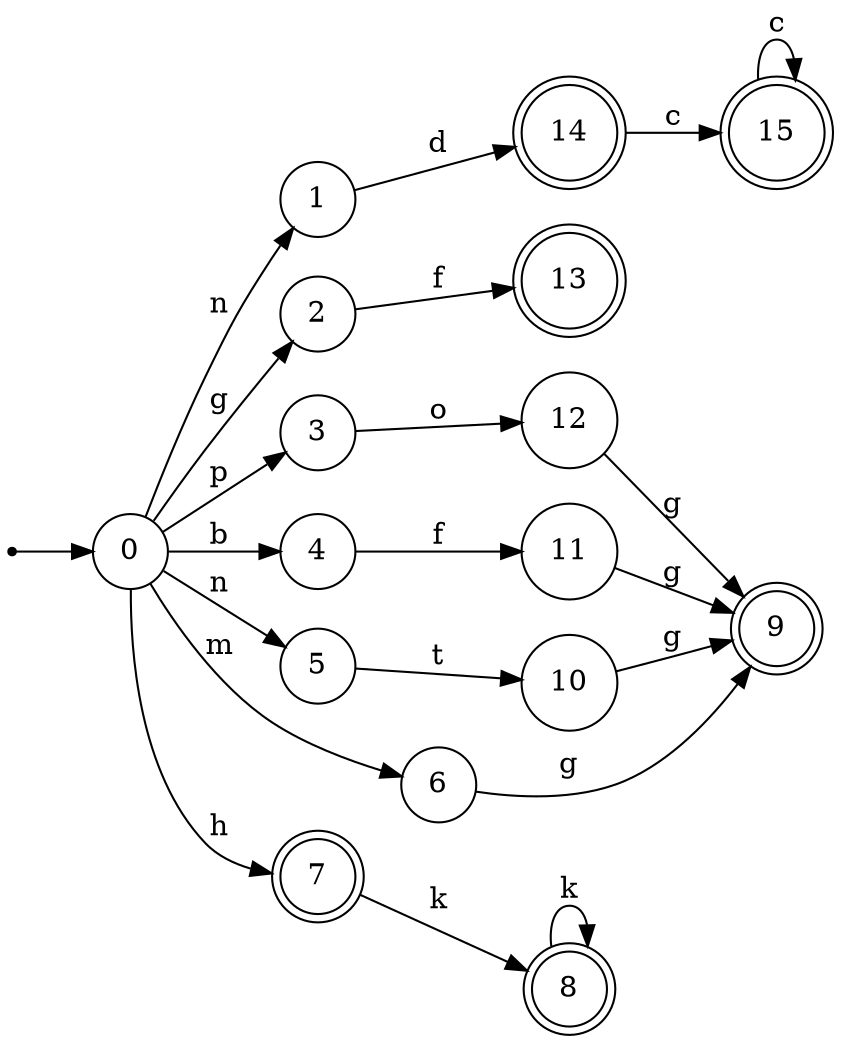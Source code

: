 digraph finite_state_machine {
rankdir=LR;
size="20,20";
node [shape = point]; "dummy0"
node [shape = circle]; "0";
"dummy0" -> "0";
node [shape = circle]; "1";
node [shape = circle]; "2";
node [shape = circle]; "3";
node [shape = circle]; "4";
node [shape = circle]; "5";
node [shape = circle]; "6";
node [shape = doublecircle]; "7";node [shape = doublecircle]; "8";node [shape = doublecircle]; "9";node [shape = circle]; "10";
node [shape = circle]; "11";
node [shape = circle]; "12";
node [shape = doublecircle]; "13";node [shape = doublecircle]; "14";node [shape = doublecircle]; "15";"0" -> "1" [label = "n"];
 "0" -> "5" [label = "n"];
 "0" -> "2" [label = "g"];
 "0" -> "3" [label = "p"];
 "0" -> "4" [label = "b"];
 "0" -> "6" [label = "m"];
 "0" -> "7" [label = "h"];
 "7" -> "8" [label = "k"];
 "8" -> "8" [label = "k"];
 "6" -> "9" [label = "g"];
 "5" -> "10" [label = "t"];
 "10" -> "9" [label = "g"];
 "4" -> "11" [label = "f"];
 "11" -> "9" [label = "g"];
 "3" -> "12" [label = "o"];
 "12" -> "9" [label = "g"];
 "2" -> "13" [label = "f"];
 "1" -> "14" [label = "d"];
 "14" -> "15" [label = "c"];
 "15" -> "15" [label = "c"];
 }

